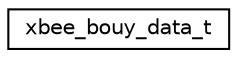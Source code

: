 digraph "Graphical Class Hierarchy"
{
  edge [fontname="Helvetica",fontsize="10",labelfontname="Helvetica",labelfontsize="10"];
  node [fontname="Helvetica",fontsize="10",shape=record];
  rankdir="LR";
  Node1 [label="xbee_bouy_data_t",height=0.2,width=0.4,color="black", fillcolor="white", style="filled",URL="$structxbee__bouy__data__t.html"];
}
